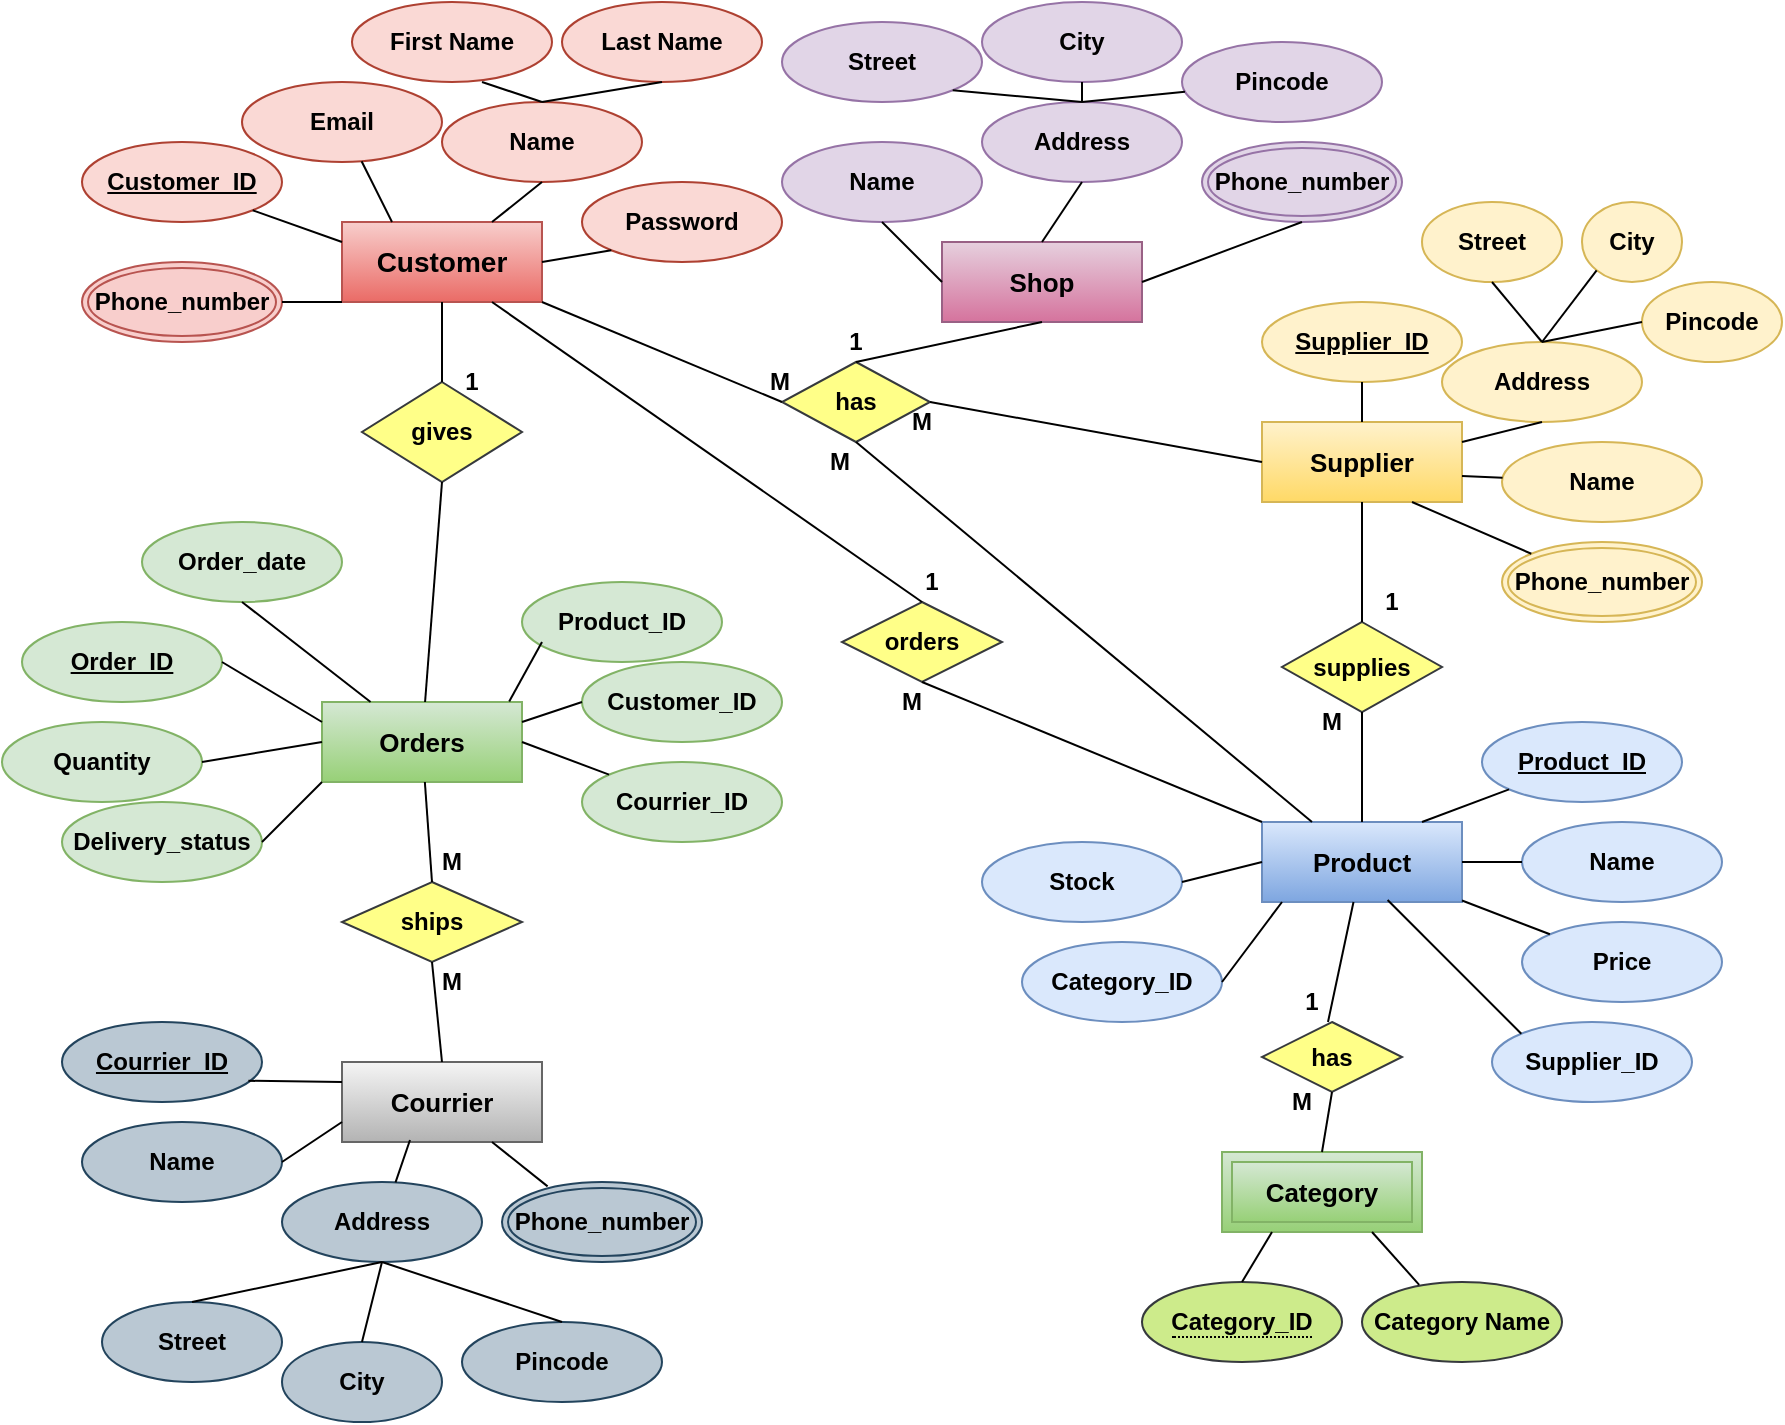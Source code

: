 <mxfile version="13.7.3" type="github">
  <diagram id="JDruF-eR84YxiwyfLqBq" name="Page-1">
    <mxGraphModel dx="1038" dy="548" grid="1" gridSize="10" guides="1" tooltips="1" connect="1" arrows="1" fold="1" page="1" pageScale="1" pageWidth="827" pageHeight="1169" math="0" shadow="0">
      <root>
        <mxCell id="0" />
        <mxCell id="1" parent="0" />
        <mxCell id="XOviAOEhWLzAZimNYHOH-1" value="&lt;b&gt;&lt;font style=&quot;font-size: 14px&quot;&gt;Customer&lt;/font&gt;&lt;/b&gt;" style="whiteSpace=wrap;html=1;align=center;gradientColor=#ea6b66;fillColor=#f8cecc;strokeColor=#b85450;" parent="1" vertex="1">
          <mxGeometry x="180" y="120" width="100" height="40" as="geometry" />
        </mxCell>
        <mxCell id="XOviAOEhWLzAZimNYHOH-2" value="&lt;b&gt;&lt;font style=&quot;font-size: 13px&quot;&gt;Shop&lt;/font&gt;&lt;/b&gt;" style="whiteSpace=wrap;html=1;align=center;gradientColor=#d5739d;fillColor=#e6d0de;strokeColor=#996185;" parent="1" vertex="1">
          <mxGeometry x="480" y="130" width="100" height="40" as="geometry" />
        </mxCell>
        <mxCell id="XOviAOEhWLzAZimNYHOH-3" value="&lt;b&gt;&lt;font style=&quot;font-size: 13px&quot;&gt;Supplier&lt;/font&gt;&lt;/b&gt;" style="whiteSpace=wrap;html=1;align=center;gradientColor=#ffd966;fillColor=#fff2cc;strokeColor=#d6b656;" parent="1" vertex="1">
          <mxGeometry x="640" y="220" width="100" height="40" as="geometry" />
        </mxCell>
        <mxCell id="XOviAOEhWLzAZimNYHOH-4" value="&lt;b&gt;&lt;font style=&quot;font-size: 13px&quot;&gt;Orders&lt;/font&gt;&lt;/b&gt;" style="whiteSpace=wrap;html=1;align=center;gradientColor=#97d077;fillColor=#d5e8d4;strokeColor=#82b366;" parent="1" vertex="1">
          <mxGeometry x="170" y="360" width="100" height="40" as="geometry" />
        </mxCell>
        <mxCell id="XOviAOEhWLzAZimNYHOH-5" value="&lt;b style=&quot;font-size: 13px&quot;&gt;Product&lt;/b&gt;" style="whiteSpace=wrap;html=1;align=center;gradientColor=#7ea6e0;fillColor=#dae8fc;strokeColor=#6c8ebf;" parent="1" vertex="1">
          <mxGeometry x="640" y="420" width="100" height="40" as="geometry" />
        </mxCell>
        <mxCell id="XOviAOEhWLzAZimNYHOH-6" value="&lt;b&gt;Customer_ID&lt;/b&gt;" style="ellipse;whiteSpace=wrap;html=1;align=center;fontStyle=4;fillColor=#fad9d5;strokeColor=#ae4132;" parent="1" vertex="1">
          <mxGeometry x="50" y="80" width="100" height="40" as="geometry" />
        </mxCell>
        <mxCell id="XOviAOEhWLzAZimNYHOH-8" value="&lt;b&gt;Email&lt;/b&gt;" style="ellipse;whiteSpace=wrap;html=1;align=center;fillColor=#fad9d5;strokeColor=#ae4132;" parent="1" vertex="1">
          <mxGeometry x="130" y="50" width="100" height="40" as="geometry" />
        </mxCell>
        <mxCell id="XOviAOEhWLzAZimNYHOH-9" value="&lt;b&gt;Name&lt;/b&gt;" style="ellipse;whiteSpace=wrap;html=1;align=center;fillColor=#fad9d5;strokeColor=#ae4132;" parent="1" vertex="1">
          <mxGeometry x="230" y="60" width="100" height="40" as="geometry" />
        </mxCell>
        <mxCell id="XOviAOEhWLzAZimNYHOH-10" value="&lt;b&gt;Password&lt;/b&gt;" style="ellipse;whiteSpace=wrap;html=1;align=center;fillColor=#fad9d5;strokeColor=#ae4132;" parent="1" vertex="1">
          <mxGeometry x="300" y="100" width="100" height="40" as="geometry" />
        </mxCell>
        <mxCell id="XOviAOEhWLzAZimNYHOH-11" value="&lt;b&gt;Order_ID&lt;/b&gt;" style="ellipse;whiteSpace=wrap;html=1;align=center;fontStyle=4;fillColor=#d5e8d4;strokeColor=#82b366;" parent="1" vertex="1">
          <mxGeometry x="20" y="320" width="100" height="40" as="geometry" />
        </mxCell>
        <mxCell id="XOviAOEhWLzAZimNYHOH-12" value="&lt;b&gt;Quantity&lt;/b&gt;" style="ellipse;whiteSpace=wrap;html=1;align=center;fillColor=#d5e8d4;strokeColor=#82b366;" parent="1" vertex="1">
          <mxGeometry x="10" y="370" width="100" height="40" as="geometry" />
        </mxCell>
        <mxCell id="XOviAOEhWLzAZimNYHOH-13" value="&lt;b&gt;Phone_number&lt;/b&gt;" style="ellipse;shape=doubleEllipse;margin=3;whiteSpace=wrap;html=1;align=center;fillColor=#f8cecc;strokeColor=#b85450;" parent="1" vertex="1">
          <mxGeometry x="50" y="140" width="100" height="40" as="geometry" />
        </mxCell>
        <mxCell id="XOviAOEhWLzAZimNYHOH-14" value="&lt;b&gt;gives&lt;/b&gt;" style="shape=rhombus;perimeter=rhombusPerimeter;whiteSpace=wrap;html=1;align=center;fillColor=#ffff88;strokeColor=#36393d;" parent="1" vertex="1">
          <mxGeometry x="190" y="200" width="80" height="50" as="geometry" />
        </mxCell>
        <mxCell id="XOviAOEhWLzAZimNYHOH-15" value="&lt;b&gt;Delivery_status&lt;/b&gt;" style="ellipse;whiteSpace=wrap;html=1;align=center;fillColor=#d5e8d4;strokeColor=#82b366;" parent="1" vertex="1">
          <mxGeometry x="40" y="410" width="100" height="40" as="geometry" />
        </mxCell>
        <mxCell id="XOviAOEhWLzAZimNYHOH-16" value="&lt;b&gt;Order_date&lt;/b&gt;" style="ellipse;whiteSpace=wrap;html=1;align=center;fillColor=#d5e8d4;strokeColor=#82b366;" parent="1" vertex="1">
          <mxGeometry x="80" y="270" width="100" height="40" as="geometry" />
        </mxCell>
        <mxCell id="XOviAOEhWLzAZimNYHOH-17" value="&lt;b&gt;Name&lt;/b&gt;" style="ellipse;whiteSpace=wrap;html=1;align=center;fillColor=#e1d5e7;strokeColor=#9673a6;" parent="1" vertex="1">
          <mxGeometry x="400" y="80" width="100" height="40" as="geometry" />
        </mxCell>
        <mxCell id="XOviAOEhWLzAZimNYHOH-18" value="&lt;b&gt;Address&lt;/b&gt;" style="ellipse;whiteSpace=wrap;html=1;align=center;fillColor=#e1d5e7;strokeColor=#9673a6;" parent="1" vertex="1">
          <mxGeometry x="500" y="60" width="100" height="40" as="geometry" />
        </mxCell>
        <mxCell id="XOviAOEhWLzAZimNYHOH-20" value="&lt;b&gt;Phone_number&lt;/b&gt;" style="ellipse;shape=doubleEllipse;margin=3;whiteSpace=wrap;html=1;align=center;fillColor=#e1d5e7;strokeColor=#9673a6;" parent="1" vertex="1">
          <mxGeometry x="610" y="80" width="100" height="40" as="geometry" />
        </mxCell>
        <mxCell id="XOviAOEhWLzAZimNYHOH-21" value="&lt;b&gt;Pincode&lt;/b&gt;" style="ellipse;whiteSpace=wrap;html=1;align=center;fillColor=#e1d5e7;strokeColor=#9673a6;" parent="1" vertex="1">
          <mxGeometry x="600" y="30" width="100" height="40" as="geometry" />
        </mxCell>
        <mxCell id="XOviAOEhWLzAZimNYHOH-22" value="&lt;b&gt;City&lt;/b&gt;" style="ellipse;whiteSpace=wrap;html=1;align=center;fillColor=#e1d5e7;strokeColor=#9673a6;" parent="1" vertex="1">
          <mxGeometry x="500" y="10" width="100" height="40" as="geometry" />
        </mxCell>
        <mxCell id="XOviAOEhWLzAZimNYHOH-23" value="&lt;b&gt;Street&lt;/b&gt;" style="ellipse;whiteSpace=wrap;html=1;align=center;fillColor=#e1d5e7;strokeColor=#9673a6;" parent="1" vertex="1">
          <mxGeometry x="400" y="20" width="100" height="40" as="geometry" />
        </mxCell>
        <mxCell id="XOviAOEhWLzAZimNYHOH-24" value="&lt;b&gt;ships&lt;/b&gt;" style="shape=rhombus;perimeter=rhombusPerimeter;whiteSpace=wrap;html=1;align=center;fillColor=#ffff88;strokeColor=#36393d;" parent="1" vertex="1">
          <mxGeometry x="180" y="450" width="90" height="40" as="geometry" />
        </mxCell>
        <mxCell id="XOviAOEhWLzAZimNYHOH-25" value="&lt;b&gt;&lt;font style=&quot;font-size: 13px&quot;&gt;Courrier&lt;/font&gt;&lt;/b&gt;" style="whiteSpace=wrap;html=1;align=center;gradientColor=#b3b3b3;fillColor=#f5f5f5;strokeColor=#666666;" parent="1" vertex="1">
          <mxGeometry x="180" y="540" width="100" height="40" as="geometry" />
        </mxCell>
        <mxCell id="XOviAOEhWLzAZimNYHOH-27" value="&lt;b&gt;Address&lt;/b&gt;" style="ellipse;whiteSpace=wrap;html=1;align=center;fillColor=#bac8d3;strokeColor=#23445d;" parent="1" vertex="1">
          <mxGeometry x="150" y="600" width="100" height="40" as="geometry" />
        </mxCell>
        <mxCell id="XOviAOEhWLzAZimNYHOH-28" value="&lt;b&gt;Courrier_ID&lt;/b&gt;" style="ellipse;whiteSpace=wrap;html=1;align=center;fontStyle=4;fillColor=#bac8d3;strokeColor=#23445d;" parent="1" vertex="1">
          <mxGeometry x="40" y="520" width="100" height="40" as="geometry" />
        </mxCell>
        <mxCell id="XOviAOEhWLzAZimNYHOH-29" value="&lt;b&gt;Name&lt;/b&gt;" style="ellipse;whiteSpace=wrap;html=1;align=center;fillColor=#bac8d3;strokeColor=#23445d;" parent="1" vertex="1">
          <mxGeometry x="50" y="570" width="100" height="40" as="geometry" />
        </mxCell>
        <mxCell id="XOviAOEhWLzAZimNYHOH-30" value="&lt;b&gt;Phone_number&lt;/b&gt;" style="ellipse;shape=doubleEllipse;margin=3;whiteSpace=wrap;html=1;align=center;fillColor=#bac8d3;strokeColor=#23445d;" parent="1" vertex="1">
          <mxGeometry x="260" y="600" width="100" height="40" as="geometry" />
        </mxCell>
        <mxCell id="XOviAOEhWLzAZimNYHOH-31" value="" style="endArrow=none;html=1;rounded=0;exitX=1;exitY=0.5;exitDx=0;exitDy=0;" parent="1" source="XOviAOEhWLzAZimNYHOH-13" edge="1">
          <mxGeometry relative="1" as="geometry">
            <mxPoint x="100" y="150" as="sourcePoint" />
            <mxPoint x="180" y="160" as="targetPoint" />
          </mxGeometry>
        </mxCell>
        <mxCell id="XOviAOEhWLzAZimNYHOH-32" value="" style="endArrow=none;html=1;rounded=0;entryX=0;entryY=0.25;entryDx=0;entryDy=0;exitX=1;exitY=1;exitDx=0;exitDy=0;" parent="1" source="XOviAOEhWLzAZimNYHOH-6" target="XOviAOEhWLzAZimNYHOH-1" edge="1">
          <mxGeometry relative="1" as="geometry">
            <mxPoint x="110" y="110" as="sourcePoint" />
            <mxPoint x="270" y="110" as="targetPoint" />
          </mxGeometry>
        </mxCell>
        <mxCell id="XOviAOEhWLzAZimNYHOH-33" value="" style="endArrow=none;html=1;rounded=0;entryX=0.25;entryY=0;entryDx=0;entryDy=0;" parent="1" source="XOviAOEhWLzAZimNYHOH-8" target="XOviAOEhWLzAZimNYHOH-1" edge="1">
          <mxGeometry relative="1" as="geometry">
            <mxPoint x="200" y="70" as="sourcePoint" />
            <mxPoint x="350" y="60" as="targetPoint" />
          </mxGeometry>
        </mxCell>
        <mxCell id="XOviAOEhWLzAZimNYHOH-34" value="" style="endArrow=none;html=1;rounded=0;exitX=1;exitY=0.5;exitDx=0;exitDy=0;entryX=0;entryY=1;entryDx=0;entryDy=0;" parent="1" source="XOviAOEhWLzAZimNYHOH-1" target="XOviAOEhWLzAZimNYHOH-10" edge="1">
          <mxGeometry relative="1" as="geometry">
            <mxPoint x="260" y="119" as="sourcePoint" />
            <mxPoint x="300" y="119" as="targetPoint" />
          </mxGeometry>
        </mxCell>
        <mxCell id="XOviAOEhWLzAZimNYHOH-36" value="" style="endArrow=none;html=1;rounded=0;exitX=0.75;exitY=0;exitDx=0;exitDy=0;entryX=0.5;entryY=1;entryDx=0;entryDy=0;" parent="1" source="XOviAOEhWLzAZimNYHOH-1" target="XOviAOEhWLzAZimNYHOH-9" edge="1">
          <mxGeometry relative="1" as="geometry">
            <mxPoint x="170" y="90" as="sourcePoint" />
            <mxPoint x="330" y="90" as="targetPoint" />
          </mxGeometry>
        </mxCell>
        <mxCell id="XOviAOEhWLzAZimNYHOH-37" value="" style="endArrow=none;html=1;rounded=0;" parent="1" target="XOviAOEhWLzAZimNYHOH-21" edge="1">
          <mxGeometry relative="1" as="geometry">
            <mxPoint x="550" y="60" as="sourcePoint" />
            <mxPoint x="660" y="60" as="targetPoint" />
            <Array as="points">
              <mxPoint x="550" y="60" />
            </Array>
          </mxGeometry>
        </mxCell>
        <mxCell id="XOviAOEhWLzAZimNYHOH-38" value="" style="endArrow=none;html=1;rounded=0;entryX=0.5;entryY=0;entryDx=0;entryDy=0;exitX=1;exitY=1;exitDx=0;exitDy=0;" parent="1" source="XOviAOEhWLzAZimNYHOH-23" target="XOviAOEhWLzAZimNYHOH-18" edge="1">
          <mxGeometry relative="1" as="geometry">
            <mxPoint x="450" y="50" as="sourcePoint" />
            <mxPoint x="610" y="50" as="targetPoint" />
          </mxGeometry>
        </mxCell>
        <mxCell id="XOviAOEhWLzAZimNYHOH-39" value="" style="endArrow=none;html=1;rounded=0;exitX=0.5;exitY=1;exitDx=0;exitDy=0;entryX=0.5;entryY=0;entryDx=0;entryDy=0;" parent="1" source="XOviAOEhWLzAZimNYHOH-22" target="XOviAOEhWLzAZimNYHOH-18" edge="1">
          <mxGeometry relative="1" as="geometry">
            <mxPoint x="510" y="30" as="sourcePoint" />
            <mxPoint x="670" y="30" as="targetPoint" />
          </mxGeometry>
        </mxCell>
        <mxCell id="XOviAOEhWLzAZimNYHOH-41" value="" style="endArrow=none;html=1;rounded=0;exitX=0.5;exitY=1;exitDx=0;exitDy=0;entryX=0;entryY=0.5;entryDx=0;entryDy=0;" parent="1" source="XOviAOEhWLzAZimNYHOH-17" target="XOviAOEhWLzAZimNYHOH-2" edge="1">
          <mxGeometry relative="1" as="geometry">
            <mxPoint x="420" y="70" as="sourcePoint" />
            <mxPoint x="499" y="110" as="targetPoint" />
          </mxGeometry>
        </mxCell>
        <mxCell id="XOviAOEhWLzAZimNYHOH-44" value="" style="endArrow=none;html=1;rounded=0;exitX=1;exitY=0.5;exitDx=0;exitDy=0;entryX=0.5;entryY=1;entryDx=0;entryDy=0;" parent="1" source="XOviAOEhWLzAZimNYHOH-2" target="XOviAOEhWLzAZimNYHOH-20" edge="1">
          <mxGeometry relative="1" as="geometry">
            <mxPoint x="540" y="110" as="sourcePoint" />
            <mxPoint x="700" y="110" as="targetPoint" />
          </mxGeometry>
        </mxCell>
        <mxCell id="XOviAOEhWLzAZimNYHOH-45" value="" style="endArrow=none;html=1;rounded=0;exitX=0.5;exitY=1;exitDx=0;exitDy=0;entryX=0.5;entryY=0;entryDx=0;entryDy=0;" parent="1" source="XOviAOEhWLzAZimNYHOH-18" target="XOviAOEhWLzAZimNYHOH-2" edge="1">
          <mxGeometry relative="1" as="geometry">
            <mxPoint x="340" y="220" as="sourcePoint" />
            <mxPoint x="500" y="220" as="targetPoint" />
          </mxGeometry>
        </mxCell>
        <mxCell id="XOviAOEhWLzAZimNYHOH-46" value="&lt;b&gt;has&lt;/b&gt;" style="shape=rhombus;perimeter=rhombusPerimeter;whiteSpace=wrap;html=1;align=center;fillColor=#ffff88;strokeColor=#36393d;" parent="1" vertex="1">
          <mxGeometry x="400" y="190" width="74" height="40" as="geometry" />
        </mxCell>
        <mxCell id="XOviAOEhWLzAZimNYHOH-47" value="" style="endArrow=none;html=1;rounded=0;entryX=0.5;entryY=0;entryDx=0;entryDy=0;" parent="1" target="XOviAOEhWLzAZimNYHOH-14" edge="1">
          <mxGeometry relative="1" as="geometry">
            <mxPoint x="230" y="160" as="sourcePoint" />
            <mxPoint x="380" y="160" as="targetPoint" />
          </mxGeometry>
        </mxCell>
        <mxCell id="XOviAOEhWLzAZimNYHOH-48" value="" style="endArrow=none;html=1;rounded=0;exitX=0.5;exitY=1;exitDx=0;exitDy=0;" parent="1" source="XOviAOEhWLzAZimNYHOH-14" target="XOviAOEhWLzAZimNYHOH-4" edge="1">
          <mxGeometry relative="1" as="geometry">
            <mxPoint x="340" y="220" as="sourcePoint" />
            <mxPoint x="500" y="220" as="targetPoint" />
          </mxGeometry>
        </mxCell>
        <mxCell id="XOviAOEhWLzAZimNYHOH-51" value="&lt;b&gt;Supplier_ID&lt;/b&gt;" style="ellipse;whiteSpace=wrap;html=1;align=center;fontStyle=4;fillColor=#fff2cc;strokeColor=#d6b656;" parent="1" vertex="1">
          <mxGeometry x="640" y="160" width="100" height="40" as="geometry" />
        </mxCell>
        <mxCell id="XOviAOEhWLzAZimNYHOH-52" value="&lt;b&gt;Address&lt;/b&gt;" style="ellipse;whiteSpace=wrap;html=1;align=center;fillColor=#fff2cc;strokeColor=#d6b656;" parent="1" vertex="1">
          <mxGeometry x="730" y="180" width="100" height="40" as="geometry" />
        </mxCell>
        <mxCell id="XOviAOEhWLzAZimNYHOH-53" value="&lt;b&gt;Name&lt;/b&gt;" style="ellipse;whiteSpace=wrap;html=1;align=center;fillColor=#fff2cc;strokeColor=#d6b656;" parent="1" vertex="1">
          <mxGeometry x="760" y="230" width="100" height="40" as="geometry" />
        </mxCell>
        <mxCell id="XOviAOEhWLzAZimNYHOH-54" value="&lt;b&gt;Phone_number&lt;/b&gt;" style="ellipse;shape=doubleEllipse;margin=3;whiteSpace=wrap;html=1;align=center;fillColor=#fff2cc;strokeColor=#d6b656;" parent="1" vertex="1">
          <mxGeometry x="760" y="280" width="100" height="40" as="geometry" />
        </mxCell>
        <mxCell id="XOviAOEhWLzAZimNYHOH-55" value="" style="endArrow=none;html=1;rounded=0;exitX=0.5;exitY=1;exitDx=0;exitDy=0;" parent="1" source="XOviAOEhWLzAZimNYHOH-16" target="XOviAOEhWLzAZimNYHOH-4" edge="1">
          <mxGeometry relative="1" as="geometry">
            <mxPoint x="340" y="220" as="sourcePoint" />
            <mxPoint x="500" y="220" as="targetPoint" />
          </mxGeometry>
        </mxCell>
        <mxCell id="XOviAOEhWLzAZimNYHOH-56" value="" style="endArrow=none;html=1;rounded=0;exitX=1;exitY=0.5;exitDx=0;exitDy=0;" parent="1" source="XOviAOEhWLzAZimNYHOH-12" edge="1">
          <mxGeometry relative="1" as="geometry">
            <mxPoint x="100" y="379.5" as="sourcePoint" />
            <mxPoint x="170" y="380" as="targetPoint" />
          </mxGeometry>
        </mxCell>
        <mxCell id="XOviAOEhWLzAZimNYHOH-57" value="" style="endArrow=none;html=1;rounded=0;" parent="1" target="XOviAOEhWLzAZimNYHOH-53" edge="1">
          <mxGeometry relative="1" as="geometry">
            <mxPoint x="740" y="247" as="sourcePoint" />
            <mxPoint x="500" y="220" as="targetPoint" />
          </mxGeometry>
        </mxCell>
        <mxCell id="XOviAOEhWLzAZimNYHOH-58" value="" style="endArrow=none;html=1;rounded=0;entryX=0;entryY=0.25;entryDx=0;entryDy=0;" parent="1" target="XOviAOEhWLzAZimNYHOH-4" edge="1">
          <mxGeometry relative="1" as="geometry">
            <mxPoint x="120" y="340" as="sourcePoint" />
            <mxPoint x="270" y="350" as="targetPoint" />
          </mxGeometry>
        </mxCell>
        <mxCell id="XOviAOEhWLzAZimNYHOH-59" value="" style="endArrow=none;html=1;rounded=0;exitX=1;exitY=0.25;exitDx=0;exitDy=0;entryX=0.5;entryY=1;entryDx=0;entryDy=0;" parent="1" source="XOviAOEhWLzAZimNYHOH-3" target="XOviAOEhWLzAZimNYHOH-52" edge="1">
          <mxGeometry relative="1" as="geometry">
            <mxPoint x="680" y="219" as="sourcePoint" />
            <mxPoint x="840" y="219" as="targetPoint" />
          </mxGeometry>
        </mxCell>
        <mxCell id="XOviAOEhWLzAZimNYHOH-60" value="" style="endArrow=none;html=1;rounded=0;entryX=0.5;entryY=0;entryDx=0;entryDy=0;exitX=0.5;exitY=1;exitDx=0;exitDy=0;" parent="1" source="XOviAOEhWLzAZimNYHOH-51" target="XOviAOEhWLzAZimNYHOH-3" edge="1">
          <mxGeometry relative="1" as="geometry">
            <mxPoint x="680" y="180" as="sourcePoint" />
            <mxPoint x="840" y="180" as="targetPoint" />
          </mxGeometry>
        </mxCell>
        <mxCell id="XOviAOEhWLzAZimNYHOH-61" value="" style="endArrow=none;html=1;rounded=0;exitX=0.75;exitY=1;exitDx=0;exitDy=0;entryX=0;entryY=0;entryDx=0;entryDy=0;" parent="1" source="XOviAOEhWLzAZimNYHOH-3" target="XOviAOEhWLzAZimNYHOH-54" edge="1">
          <mxGeometry relative="1" as="geometry">
            <mxPoint x="720" y="280" as="sourcePoint" />
            <mxPoint x="880" y="280" as="targetPoint" />
          </mxGeometry>
        </mxCell>
        <mxCell id="XOviAOEhWLzAZimNYHOH-62" value="&lt;b&gt;supplies&lt;/b&gt;" style="shape=rhombus;perimeter=rhombusPerimeter;whiteSpace=wrap;html=1;align=center;fillColor=#ffff88;strokeColor=#36393d;" parent="1" vertex="1">
          <mxGeometry x="650" y="320" width="80" height="45" as="geometry" />
        </mxCell>
        <mxCell id="XOviAOEhWLzAZimNYHOH-68" value="" style="endArrow=none;html=1;rounded=0;exitX=1;exitY=0.5;exitDx=0;exitDy=0;entryX=0;entryY=0.75;entryDx=0;entryDy=0;" parent="1" source="XOviAOEhWLzAZimNYHOH-29" target="XOviAOEhWLzAZimNYHOH-25" edge="1">
          <mxGeometry relative="1" as="geometry">
            <mxPoint x="100" y="580" as="sourcePoint" />
            <mxPoint x="260" y="580" as="targetPoint" />
          </mxGeometry>
        </mxCell>
        <mxCell id="XOviAOEhWLzAZimNYHOH-69" value="" style="endArrow=none;html=1;rounded=0;" parent="1" source="XOviAOEhWLzAZimNYHOH-27" edge="1">
          <mxGeometry relative="1" as="geometry">
            <mxPoint x="192" y="587" as="sourcePoint" />
            <mxPoint x="214" y="579" as="targetPoint" />
          </mxGeometry>
        </mxCell>
        <mxCell id="XOviAOEhWLzAZimNYHOH-70" value="" style="endArrow=none;html=1;rounded=0;exitX=0.75;exitY=1;exitDx=0;exitDy=0;entryX=0.228;entryY=0.055;entryDx=0;entryDy=0;entryPerimeter=0;" parent="1" source="XOviAOEhWLzAZimNYHOH-25" target="XOviAOEhWLzAZimNYHOH-30" edge="1">
          <mxGeometry relative="1" as="geometry">
            <mxPoint x="340" y="770" as="sourcePoint" />
            <mxPoint x="500" y="770" as="targetPoint" />
          </mxGeometry>
        </mxCell>
        <mxCell id="XOviAOEhWLzAZimNYHOH-71" value="" style="endArrow=none;html=1;rounded=0;entryX=0;entryY=0.25;entryDx=0;entryDy=0;exitX=0.932;exitY=0.735;exitDx=0;exitDy=0;exitPerimeter=0;" parent="1" source="XOviAOEhWLzAZimNYHOH-28" target="XOviAOEhWLzAZimNYHOH-25" edge="1">
          <mxGeometry relative="1" as="geometry">
            <mxPoint x="140" y="550" as="sourcePoint" />
            <mxPoint x="220" y="550" as="targetPoint" />
          </mxGeometry>
        </mxCell>
        <mxCell id="XOviAOEhWLzAZimNYHOH-72" value="&lt;b&gt;Product_ID&lt;/b&gt;" style="ellipse;whiteSpace=wrap;html=1;align=center;fontStyle=4;fillColor=#dae8fc;strokeColor=#6c8ebf;" parent="1" vertex="1">
          <mxGeometry x="750" y="370" width="100" height="40" as="geometry" />
        </mxCell>
        <mxCell id="XOviAOEhWLzAZimNYHOH-73" value="&lt;b&gt;Name&lt;/b&gt;" style="ellipse;whiteSpace=wrap;html=1;align=center;fillColor=#dae8fc;strokeColor=#6c8ebf;" parent="1" vertex="1">
          <mxGeometry x="770" y="420" width="100" height="40" as="geometry" />
        </mxCell>
        <mxCell id="XOviAOEhWLzAZimNYHOH-75" value="&lt;b&gt;Price&lt;/b&gt;" style="ellipse;whiteSpace=wrap;html=1;align=center;fillColor=#dae8fc;strokeColor=#6c8ebf;" parent="1" vertex="1">
          <mxGeometry x="770" y="470" width="100" height="40" as="geometry" />
        </mxCell>
        <mxCell id="XOviAOEhWLzAZimNYHOH-76" value="&lt;b&gt;Stock&lt;/b&gt;" style="ellipse;whiteSpace=wrap;html=1;align=center;fillColor=#dae8fc;strokeColor=#6c8ebf;" parent="1" vertex="1">
          <mxGeometry x="500" y="430" width="100" height="40" as="geometry" />
        </mxCell>
        <mxCell id="XOviAOEhWLzAZimNYHOH-77" value="&lt;b&gt;Category_ID&lt;/b&gt;" style="ellipse;whiteSpace=wrap;html=1;align=center;fillColor=#dae8fc;strokeColor=#6c8ebf;" parent="1" vertex="1">
          <mxGeometry x="520" y="480" width="100" height="40" as="geometry" />
        </mxCell>
        <mxCell id="XOviAOEhWLzAZimNYHOH-78" value="&lt;b&gt;Supplier_ID&lt;/b&gt;" style="ellipse;whiteSpace=wrap;html=1;align=center;fillColor=#dae8fc;strokeColor=#6c8ebf;" parent="1" vertex="1">
          <mxGeometry x="755" y="520" width="100" height="40" as="geometry" />
        </mxCell>
        <mxCell id="XOviAOEhWLzAZimNYHOH-81" value="&lt;b&gt;&lt;font style=&quot;font-size: 13px&quot;&gt;Category&lt;/font&gt;&lt;/b&gt;" style="shape=ext;margin=3;double=1;whiteSpace=wrap;html=1;align=center;gradientColor=#97d077;fillColor=#d5e8d4;strokeColor=#82b366;" parent="1" vertex="1">
          <mxGeometry x="620" y="585" width="100" height="40" as="geometry" />
        </mxCell>
        <mxCell id="XOviAOEhWLzAZimNYHOH-82" value="&lt;span style=&quot;border-bottom: 1px dotted&quot;&gt;&lt;b&gt;Category_ID&lt;/b&gt;&lt;/span&gt;" style="ellipse;whiteSpace=wrap;html=1;align=center;fillColor=#cdeb8b;strokeColor=#36393d;" parent="1" vertex="1">
          <mxGeometry x="580" y="650" width="100" height="40" as="geometry" />
        </mxCell>
        <mxCell id="XOviAOEhWLzAZimNYHOH-84" value="&lt;b&gt;Category Name&lt;/b&gt;" style="ellipse;whiteSpace=wrap;html=1;align=center;fillColor=#cdeb8b;strokeColor=#36393d;" parent="1" vertex="1">
          <mxGeometry x="690" y="650" width="100" height="40" as="geometry" />
        </mxCell>
        <mxCell id="XOviAOEhWLzAZimNYHOH-85" value="" style="endArrow=none;html=1;rounded=0;exitX=1;exitY=0.5;exitDx=0;exitDy=0;entryX=0;entryY=0.5;entryDx=0;entryDy=0;" parent="1" source="XOviAOEhWLzAZimNYHOH-76" target="XOviAOEhWLzAZimNYHOH-5" edge="1">
          <mxGeometry relative="1" as="geometry">
            <mxPoint x="500" y="470" as="sourcePoint" />
            <mxPoint x="660" y="470" as="targetPoint" />
          </mxGeometry>
        </mxCell>
        <mxCell id="XOviAOEhWLzAZimNYHOH-86" value="" style="endArrow=none;html=1;rounded=0;exitX=0.5;exitY=0;exitDx=0;exitDy=0;entryX=0.25;entryY=1;entryDx=0;entryDy=0;" parent="1" source="XOviAOEhWLzAZimNYHOH-82" target="XOviAOEhWLzAZimNYHOH-81" edge="1">
          <mxGeometry relative="1" as="geometry">
            <mxPoint x="540" y="670" as="sourcePoint" />
            <mxPoint x="700" y="670" as="targetPoint" />
          </mxGeometry>
        </mxCell>
        <mxCell id="XOviAOEhWLzAZimNYHOH-87" value="" style="endArrow=none;html=1;rounded=0;entryX=0.286;entryY=0.035;entryDx=0;entryDy=0;entryPerimeter=0;exitX=0.75;exitY=1;exitDx=0;exitDy=0;" parent="1" source="XOviAOEhWLzAZimNYHOH-81" target="XOviAOEhWLzAZimNYHOH-84" edge="1">
          <mxGeometry relative="1" as="geometry">
            <mxPoint x="690" y="660" as="sourcePoint" />
            <mxPoint x="820" y="660" as="targetPoint" />
          </mxGeometry>
        </mxCell>
        <mxCell id="XOviAOEhWLzAZimNYHOH-89" value="" style="endArrow=none;html=1;rounded=0;" parent="1" edge="1">
          <mxGeometry relative="1" as="geometry">
            <mxPoint x="620" y="500" as="sourcePoint" />
            <mxPoint x="650" y="460" as="targetPoint" />
          </mxGeometry>
        </mxCell>
        <mxCell id="XOviAOEhWLzAZimNYHOH-90" value="" style="endArrow=none;html=1;rounded=0;entryX=0;entryY=0.5;entryDx=0;entryDy=0;" parent="1" target="XOviAOEhWLzAZimNYHOH-73" edge="1">
          <mxGeometry relative="1" as="geometry">
            <mxPoint x="740" y="440" as="sourcePoint" />
            <mxPoint x="840" y="440" as="targetPoint" />
          </mxGeometry>
        </mxCell>
        <mxCell id="XOviAOEhWLzAZimNYHOH-91" value="" style="endArrow=none;html=1;rounded=0;" parent="1" target="XOviAOEhWLzAZimNYHOH-72" edge="1">
          <mxGeometry relative="1" as="geometry">
            <mxPoint x="720" y="420" as="sourcePoint" />
            <mxPoint x="880" y="420" as="targetPoint" />
          </mxGeometry>
        </mxCell>
        <mxCell id="XOviAOEhWLzAZimNYHOH-92" value="" style="endArrow=none;html=1;rounded=0;" parent="1" source="XOviAOEhWLzAZimNYHOH-5" target="XOviAOEhWLzAZimNYHOH-75" edge="1">
          <mxGeometry relative="1" as="geometry">
            <mxPoint x="700" y="460" as="sourcePoint" />
            <mxPoint x="860" y="460" as="targetPoint" />
          </mxGeometry>
        </mxCell>
        <mxCell id="XOviAOEhWLzAZimNYHOH-93" value="" style="endArrow=none;html=1;rounded=0;exitX=0.628;exitY=0.975;exitDx=0;exitDy=0;exitPerimeter=0;entryX=0;entryY=0;entryDx=0;entryDy=0;" parent="1" source="XOviAOEhWLzAZimNYHOH-5" edge="1" target="XOviAOEhWLzAZimNYHOH-78">
          <mxGeometry relative="1" as="geometry">
            <mxPoint x="660" y="530" as="sourcePoint" />
            <mxPoint x="820" y="530" as="targetPoint" />
          </mxGeometry>
        </mxCell>
        <mxCell id="XOviAOEhWLzAZimNYHOH-94" value="&lt;b&gt;has&lt;/b&gt;" style="shape=rhombus;perimeter=rhombusPerimeter;whiteSpace=wrap;html=1;align=center;fillColor=#ffff88;strokeColor=#36393d;" parent="1" vertex="1">
          <mxGeometry x="640" y="520" width="70" height="35" as="geometry" />
        </mxCell>
        <mxCell id="XOviAOEhWLzAZimNYHOH-95" value="&lt;b&gt;Product_ID&lt;/b&gt;" style="ellipse;whiteSpace=wrap;html=1;align=center;fillColor=#d5e8d4;strokeColor=#82b366;" parent="1" vertex="1">
          <mxGeometry x="270" y="300" width="100" height="40" as="geometry" />
        </mxCell>
        <mxCell id="XOviAOEhWLzAZimNYHOH-96" value="&lt;b&gt;Customer_ID&lt;/b&gt;" style="ellipse;whiteSpace=wrap;html=1;align=center;fillColor=#d5e8d4;strokeColor=#82b366;" parent="1" vertex="1">
          <mxGeometry x="300" y="340" width="100" height="40" as="geometry" />
        </mxCell>
        <mxCell id="XOviAOEhWLzAZimNYHOH-97" value="&lt;b&gt;Courrier_ID&lt;/b&gt;" style="ellipse;whiteSpace=wrap;html=1;align=center;fillColor=#d5e8d4;strokeColor=#82b366;" parent="1" vertex="1">
          <mxGeometry x="300" y="390" width="100" height="40" as="geometry" />
        </mxCell>
        <mxCell id="XOviAOEhWLzAZimNYHOH-98" value="" style="endArrow=none;html=1;rounded=0;entryX=0;entryY=0.5;entryDx=0;entryDy=0;" parent="1" target="XOviAOEhWLzAZimNYHOH-96" edge="1">
          <mxGeometry relative="1" as="geometry">
            <mxPoint x="270" y="370" as="sourcePoint" />
            <mxPoint x="420" y="370" as="targetPoint" />
          </mxGeometry>
        </mxCell>
        <mxCell id="XOviAOEhWLzAZimNYHOH-99" value="" style="endArrow=none;html=1;rounded=0;entryX=0.936;entryY=-0.005;entryDx=0;entryDy=0;entryPerimeter=0;" parent="1" target="XOviAOEhWLzAZimNYHOH-4" edge="1">
          <mxGeometry relative="1" as="geometry">
            <mxPoint x="280" y="330" as="sourcePoint" />
            <mxPoint x="440" y="330" as="targetPoint" />
          </mxGeometry>
        </mxCell>
        <mxCell id="XOviAOEhWLzAZimNYHOH-100" value="" style="endArrow=none;html=1;rounded=0;" parent="1" target="XOviAOEhWLzAZimNYHOH-97" edge="1">
          <mxGeometry relative="1" as="geometry">
            <mxPoint x="270" y="380" as="sourcePoint" />
            <mxPoint x="430" y="380" as="targetPoint" />
          </mxGeometry>
        </mxCell>
        <mxCell id="XOviAOEhWLzAZimNYHOH-101" value="&lt;b&gt;orders&lt;/b&gt;" style="shape=rhombus;perimeter=rhombusPerimeter;whiteSpace=wrap;html=1;align=center;fillColor=#ffff88;strokeColor=#36393d;" parent="1" vertex="1">
          <mxGeometry x="430" y="310" width="80" height="40" as="geometry" />
        </mxCell>
        <mxCell id="XOviAOEhWLzAZimNYHOH-102" value="" style="endArrow=none;html=1;rounded=0;entryX=0;entryY=0.5;entryDx=0;entryDy=0;" parent="1" target="XOviAOEhWLzAZimNYHOH-46" edge="1">
          <mxGeometry relative="1" as="geometry">
            <mxPoint x="280" y="160" as="sourcePoint" />
            <mxPoint x="440" y="160" as="targetPoint" />
          </mxGeometry>
        </mxCell>
        <mxCell id="XOviAOEhWLzAZimNYHOH-103" value="" style="endArrow=none;html=1;rounded=0;entryX=0.5;entryY=1;entryDx=0;entryDy=0;exitX=0.5;exitY=1;exitDx=0;exitDy=0;" parent="1" source="XOviAOEhWLzAZimNYHOH-117" target="XOviAOEhWLzAZimNYHOH-2" edge="1">
          <mxGeometry relative="1" as="geometry">
            <mxPoint x="440" y="190" as="sourcePoint" />
            <mxPoint x="600" y="190" as="targetPoint" />
          </mxGeometry>
        </mxCell>
        <mxCell id="XOviAOEhWLzAZimNYHOH-104" value="" style="endArrow=none;html=1;rounded=0;entryX=0;entryY=0.5;entryDx=0;entryDy=0;exitX=1;exitY=0.5;exitDx=0;exitDy=0;" parent="1" source="XOviAOEhWLzAZimNYHOH-46" target="XOviAOEhWLzAZimNYHOH-3" edge="1">
          <mxGeometry relative="1" as="geometry">
            <mxPoint x="480" y="210" as="sourcePoint" />
            <mxPoint x="630" y="210" as="targetPoint" />
            <Array as="points" />
          </mxGeometry>
        </mxCell>
        <mxCell id="XOviAOEhWLzAZimNYHOH-105" value="" style="endArrow=none;html=1;rounded=0;entryX=0.25;entryY=0;entryDx=0;entryDy=0;exitX=0.5;exitY=1;exitDx=0;exitDy=0;" parent="1" source="XOviAOEhWLzAZimNYHOH-46" target="XOviAOEhWLzAZimNYHOH-5" edge="1">
          <mxGeometry relative="1" as="geometry">
            <mxPoint x="500" y="420" as="sourcePoint" />
            <mxPoint x="660" y="420" as="targetPoint" />
          </mxGeometry>
        </mxCell>
        <mxCell id="XOviAOEhWLzAZimNYHOH-106" value="" style="endArrow=none;html=1;rounded=0;entryX=0.5;entryY=0;entryDx=0;entryDy=0;exitX=0.5;exitY=1;exitDx=0;exitDy=0;" parent="1" source="XOviAOEhWLzAZimNYHOH-62" target="XOviAOEhWLzAZimNYHOH-5" edge="1">
          <mxGeometry relative="1" as="geometry">
            <mxPoint x="500" y="420" as="sourcePoint" />
            <mxPoint x="660" y="420" as="targetPoint" />
          </mxGeometry>
        </mxCell>
        <mxCell id="XOviAOEhWLzAZimNYHOH-107" value="" style="endArrow=none;html=1;rounded=0;exitX=0.5;exitY=1;exitDx=0;exitDy=0;" parent="1" source="XOviAOEhWLzAZimNYHOH-3" target="XOviAOEhWLzAZimNYHOH-62" edge="1">
          <mxGeometry relative="1" as="geometry">
            <mxPoint x="500" y="420" as="sourcePoint" />
            <mxPoint x="660" y="420" as="targetPoint" />
          </mxGeometry>
        </mxCell>
        <mxCell id="XOviAOEhWLzAZimNYHOH-108" value="" style="endArrow=none;html=1;rounded=0;exitX=0.75;exitY=1;exitDx=0;exitDy=0;entryX=0.5;entryY=0;entryDx=0;entryDy=0;" parent="1" source="XOviAOEhWLzAZimNYHOH-1" target="XOviAOEhWLzAZimNYHOH-101" edge="1">
          <mxGeometry relative="1" as="geometry">
            <mxPoint x="300" y="230" as="sourcePoint" />
            <mxPoint x="460" y="230" as="targetPoint" />
          </mxGeometry>
        </mxCell>
        <mxCell id="XOviAOEhWLzAZimNYHOH-109" value="" style="endArrow=none;html=1;rounded=0;exitX=0.5;exitY=1;exitDx=0;exitDy=0;entryX=0;entryY=0;entryDx=0;entryDy=0;" parent="1" source="XOviAOEhWLzAZimNYHOH-101" target="XOviAOEhWLzAZimNYHOH-5" edge="1">
          <mxGeometry relative="1" as="geometry">
            <mxPoint x="490" y="380" as="sourcePoint" />
            <mxPoint x="650" y="380" as="targetPoint" />
          </mxGeometry>
        </mxCell>
        <mxCell id="XOviAOEhWLzAZimNYHOH-110" value="" style="endArrow=none;html=1;rounded=0;" parent="1" target="XOviAOEhWLzAZimNYHOH-5" edge="1">
          <mxGeometry relative="1" as="geometry">
            <mxPoint x="673" y="520" as="sourcePoint" />
            <mxPoint x="750" y="520" as="targetPoint" />
          </mxGeometry>
        </mxCell>
        <mxCell id="XOviAOEhWLzAZimNYHOH-111" value="" style="endArrow=none;html=1;rounded=0;entryX=0.5;entryY=1;entryDx=0;entryDy=0;exitX=0.5;exitY=0;exitDx=0;exitDy=0;" parent="1" source="XOviAOEhWLzAZimNYHOH-81" target="XOviAOEhWLzAZimNYHOH-94" edge="1">
          <mxGeometry relative="1" as="geometry">
            <mxPoint x="660" y="590" as="sourcePoint" />
            <mxPoint x="820" y="590" as="targetPoint" />
          </mxGeometry>
        </mxCell>
        <mxCell id="XOviAOEhWLzAZimNYHOH-113" value="" style="endArrow=none;html=1;rounded=0;entryX=0.5;entryY=0;entryDx=0;entryDy=0;" parent="1" source="XOviAOEhWLzAZimNYHOH-4" target="XOviAOEhWLzAZimNYHOH-24" edge="1">
          <mxGeometry relative="1" as="geometry">
            <mxPoint x="220" y="400" as="sourcePoint" />
            <mxPoint x="220" y="560" as="targetPoint" />
          </mxGeometry>
        </mxCell>
        <mxCell id="XOviAOEhWLzAZimNYHOH-114" value="" style="endArrow=none;html=1;rounded=0;exitX=0.5;exitY=1;exitDx=0;exitDy=0;entryX=0.5;entryY=0;entryDx=0;entryDy=0;" parent="1" source="XOviAOEhWLzAZimNYHOH-24" target="XOviAOEhWLzAZimNYHOH-25" edge="1">
          <mxGeometry relative="1" as="geometry">
            <mxPoint x="210" y="500" as="sourcePoint" />
            <mxPoint x="370" y="500" as="targetPoint" />
          </mxGeometry>
        </mxCell>
        <mxCell id="XOviAOEhWLzAZimNYHOH-115" value="&lt;b&gt;1&lt;/b&gt;" style="text;html=1;strokeColor=none;fillColor=none;align=center;verticalAlign=middle;whiteSpace=wrap;rounded=0;" parent="1" vertex="1">
          <mxGeometry x="230" y="190" width="30" height="20" as="geometry" />
        </mxCell>
        <mxCell id="XOviAOEhWLzAZimNYHOH-116" value="&lt;b&gt;1&lt;/b&gt;" style="text;html=1;strokeColor=none;fillColor=none;align=center;verticalAlign=middle;whiteSpace=wrap;rounded=0;" parent="1" vertex="1">
          <mxGeometry x="460" y="290" width="30" height="20" as="geometry" />
        </mxCell>
        <mxCell id="XOviAOEhWLzAZimNYHOH-117" value="&lt;b&gt;1&lt;/b&gt;" style="text;html=1;strokeColor=none;fillColor=none;align=center;verticalAlign=middle;whiteSpace=wrap;rounded=0;" parent="1" vertex="1">
          <mxGeometry x="422" y="170" width="30" height="20" as="geometry" />
        </mxCell>
        <mxCell id="XOviAOEhWLzAZimNYHOH-118" value="&lt;b&gt;1&lt;/b&gt;" style="text;html=1;strokeColor=none;fillColor=none;align=center;verticalAlign=middle;whiteSpace=wrap;rounded=0;" parent="1" vertex="1">
          <mxGeometry x="690" y="300" width="30" height="20" as="geometry" />
        </mxCell>
        <mxCell id="XOviAOEhWLzAZimNYHOH-119" value="&lt;b&gt;1&lt;/b&gt;" style="text;html=1;strokeColor=none;fillColor=none;align=center;verticalAlign=middle;whiteSpace=wrap;rounded=0;" parent="1" vertex="1">
          <mxGeometry x="650" y="500" width="30" height="20" as="geometry" />
        </mxCell>
        <mxCell id="XOviAOEhWLzAZimNYHOH-120" value="" style="endArrow=none;html=1;rounded=0;exitX=0.5;exitY=0;exitDx=0;exitDy=0;" parent="1" source="XOviAOEhWLzAZimNYHOH-94" target="XOviAOEhWLzAZimNYHOH-119" edge="1">
          <mxGeometry relative="1" as="geometry">
            <mxPoint x="675" y="520" as="sourcePoint" />
            <mxPoint x="686.25" y="460" as="targetPoint" />
          </mxGeometry>
        </mxCell>
        <mxCell id="XOviAOEhWLzAZimNYHOH-121" value="&lt;b&gt;M&lt;/b&gt;" style="text;html=1;strokeColor=none;fillColor=none;align=center;verticalAlign=middle;whiteSpace=wrap;rounded=0;" parent="1" vertex="1">
          <mxGeometry x="384" y="190" width="30" height="20" as="geometry" />
        </mxCell>
        <mxCell id="XOviAOEhWLzAZimNYHOH-123" value="&lt;b&gt;M&lt;/b&gt;" style="text;html=1;strokeColor=none;fillColor=none;align=center;verticalAlign=middle;whiteSpace=wrap;rounded=0;" parent="1" vertex="1">
          <mxGeometry x="414" y="230" width="30" height="20" as="geometry" />
        </mxCell>
        <mxCell id="XOviAOEhWLzAZimNYHOH-125" value="&lt;b&gt;M&lt;/b&gt;" style="text;html=1;strokeColor=none;fillColor=none;align=center;verticalAlign=middle;whiteSpace=wrap;rounded=0;" parent="1" vertex="1">
          <mxGeometry x="660" y="360" width="30" height="20" as="geometry" />
        </mxCell>
        <mxCell id="XOviAOEhWLzAZimNYHOH-126" value="&lt;b&gt;M&lt;/b&gt;" style="text;html=1;strokeColor=none;fillColor=none;align=center;verticalAlign=middle;whiteSpace=wrap;rounded=0;" parent="1" vertex="1">
          <mxGeometry x="455" y="210" width="30" height="20" as="geometry" />
        </mxCell>
        <mxCell id="XOviAOEhWLzAZimNYHOH-128" value="&lt;b&gt;M&lt;/b&gt;" style="text;html=1;strokeColor=none;fillColor=none;align=center;verticalAlign=middle;whiteSpace=wrap;rounded=0;" parent="1" vertex="1">
          <mxGeometry x="450" y="350" width="30" height="20" as="geometry" />
        </mxCell>
        <mxCell id="XOviAOEhWLzAZimNYHOH-130" value="&lt;b&gt;M&lt;/b&gt;" style="text;html=1;strokeColor=none;fillColor=none;align=center;verticalAlign=middle;whiteSpace=wrap;rounded=0;" parent="1" vertex="1">
          <mxGeometry x="645" y="550" width="30" height="20" as="geometry" />
        </mxCell>
        <mxCell id="XOviAOEhWLzAZimNYHOH-131" value="&lt;b&gt;M&lt;/b&gt;" style="text;html=1;strokeColor=none;fillColor=none;align=center;verticalAlign=middle;whiteSpace=wrap;rounded=0;" parent="1" vertex="1">
          <mxGeometry x="220" y="430" width="30" height="20" as="geometry" />
        </mxCell>
        <mxCell id="XOviAOEhWLzAZimNYHOH-132" value="&lt;b&gt;M&lt;/b&gt;" style="text;html=1;strokeColor=none;fillColor=none;align=center;verticalAlign=middle;whiteSpace=wrap;rounded=0;" parent="1" vertex="1">
          <mxGeometry x="220" y="490" width="30" height="20" as="geometry" />
        </mxCell>
        <mxCell id="NTAvs-CL8FlnixYY_eXR-2" value="&lt;b&gt;Street&lt;/b&gt;" style="ellipse;whiteSpace=wrap;html=1;align=center;fillColor=#bac8d3;strokeColor=#23445d;" vertex="1" parent="1">
          <mxGeometry x="60" y="660" width="90" height="40" as="geometry" />
        </mxCell>
        <mxCell id="NTAvs-CL8FlnixYY_eXR-3" value="&lt;b&gt;City&lt;/b&gt;" style="ellipse;whiteSpace=wrap;html=1;align=center;fillColor=#bac8d3;strokeColor=#23445d;" vertex="1" parent="1">
          <mxGeometry x="150" y="680" width="80" height="40" as="geometry" />
        </mxCell>
        <mxCell id="NTAvs-CL8FlnixYY_eXR-4" value="&lt;b&gt;Pincode&lt;/b&gt;" style="ellipse;whiteSpace=wrap;html=1;align=center;fillColor=#bac8d3;strokeColor=#23445d;" vertex="1" parent="1">
          <mxGeometry x="240" y="670" width="100" height="40" as="geometry" />
        </mxCell>
        <mxCell id="NTAvs-CL8FlnixYY_eXR-5" value="" style="endArrow=none;html=1;rounded=0;exitX=0.5;exitY=1;exitDx=0;exitDy=0;entryX=0.5;entryY=0;entryDx=0;entryDy=0;" edge="1" parent="1" source="XOviAOEhWLzAZimNYHOH-27" target="NTAvs-CL8FlnixYY_eXR-3">
          <mxGeometry relative="1" as="geometry">
            <mxPoint x="155" y="650" as="sourcePoint" />
            <mxPoint x="315" y="650" as="targetPoint" />
          </mxGeometry>
        </mxCell>
        <mxCell id="NTAvs-CL8FlnixYY_eXR-8" value="" style="endArrow=none;html=1;rounded=0;entryX=0.5;entryY=1;entryDx=0;entryDy=0;exitX=0.5;exitY=0;exitDx=0;exitDy=0;" edge="1" parent="1" source="NTAvs-CL8FlnixYY_eXR-2" target="XOviAOEhWLzAZimNYHOH-27">
          <mxGeometry relative="1" as="geometry">
            <mxPoint x="110" y="670" as="sourcePoint" />
            <mxPoint x="270" y="670" as="targetPoint" />
          </mxGeometry>
        </mxCell>
        <mxCell id="NTAvs-CL8FlnixYY_eXR-9" value="" style="endArrow=none;html=1;rounded=0;entryX=0.5;entryY=0;entryDx=0;entryDy=0;" edge="1" parent="1" target="NTAvs-CL8FlnixYY_eXR-4">
          <mxGeometry relative="1" as="geometry">
            <mxPoint x="200" y="640" as="sourcePoint" />
            <mxPoint x="360" y="640" as="targetPoint" />
          </mxGeometry>
        </mxCell>
        <mxCell id="NTAvs-CL8FlnixYY_eXR-10" value="&lt;b&gt;First Name&lt;/b&gt;" style="ellipse;whiteSpace=wrap;html=1;align=center;fillColor=#fad9d5;strokeColor=#ae4132;" vertex="1" parent="1">
          <mxGeometry x="185" y="10" width="100" height="40" as="geometry" />
        </mxCell>
        <mxCell id="NTAvs-CL8FlnixYY_eXR-11" value="&lt;b&gt;Last Name&lt;/b&gt;" style="ellipse;whiteSpace=wrap;html=1;align=center;fillColor=#fad9d5;strokeColor=#ae4132;" vertex="1" parent="1">
          <mxGeometry x="290" y="10" width="100" height="40" as="geometry" />
        </mxCell>
        <mxCell id="NTAvs-CL8FlnixYY_eXR-12" value="" style="endArrow=none;html=1;rounded=0;entryX=0.5;entryY=1;entryDx=0;entryDy=0;" edge="1" parent="1" target="NTAvs-CL8FlnixYY_eXR-11">
          <mxGeometry relative="1" as="geometry">
            <mxPoint x="280" y="60" as="sourcePoint" />
            <mxPoint x="420" y="49" as="targetPoint" />
          </mxGeometry>
        </mxCell>
        <mxCell id="NTAvs-CL8FlnixYY_eXR-13" value="" style="endArrow=none;html=1;rounded=0;entryX=0.5;entryY=0;entryDx=0;entryDy=0;" edge="1" parent="1" target="XOviAOEhWLzAZimNYHOH-9">
          <mxGeometry relative="1" as="geometry">
            <mxPoint x="250" y="50" as="sourcePoint" />
            <mxPoint x="410" y="50" as="targetPoint" />
          </mxGeometry>
        </mxCell>
        <mxCell id="NTAvs-CL8FlnixYY_eXR-14" value="&lt;b&gt;Street&lt;/b&gt;" style="ellipse;whiteSpace=wrap;html=1;align=center;fillColor=#fff2cc;strokeColor=#d6b656;" vertex="1" parent="1">
          <mxGeometry x="720" y="110" width="70" height="40" as="geometry" />
        </mxCell>
        <mxCell id="NTAvs-CL8FlnixYY_eXR-15" value="&lt;b&gt;City&lt;/b&gt;" style="ellipse;whiteSpace=wrap;html=1;align=center;fillColor=#fff2cc;strokeColor=#d6b656;" vertex="1" parent="1">
          <mxGeometry x="800" y="110" width="50" height="40" as="geometry" />
        </mxCell>
        <mxCell id="NTAvs-CL8FlnixYY_eXR-16" value="&lt;b&gt;Pincode&lt;/b&gt;" style="ellipse;whiteSpace=wrap;html=1;align=center;fillColor=#fff2cc;strokeColor=#d6b656;" vertex="1" parent="1">
          <mxGeometry x="830" y="150" width="70" height="40" as="geometry" />
        </mxCell>
        <mxCell id="NTAvs-CL8FlnixYY_eXR-17" value="" style="endArrow=none;html=1;rounded=0;entryX=0;entryY=0.5;entryDx=0;entryDy=0;" edge="1" parent="1" target="NTAvs-CL8FlnixYY_eXR-16">
          <mxGeometry relative="1" as="geometry">
            <mxPoint x="780" y="180" as="sourcePoint" />
            <mxPoint x="950" y="180" as="targetPoint" />
          </mxGeometry>
        </mxCell>
        <mxCell id="NTAvs-CL8FlnixYY_eXR-18" value="" style="endArrow=none;html=1;rounded=0;exitX=0;exitY=1;exitDx=0;exitDy=0;entryX=0.5;entryY=0;entryDx=0;entryDy=0;" edge="1" parent="1" source="NTAvs-CL8FlnixYY_eXR-15" target="XOviAOEhWLzAZimNYHOH-52">
          <mxGeometry relative="1" as="geometry">
            <mxPoint x="450" y="270" as="sourcePoint" />
            <mxPoint x="610" y="270" as="targetPoint" />
          </mxGeometry>
        </mxCell>
        <mxCell id="NTAvs-CL8FlnixYY_eXR-19" value="" style="endArrow=none;html=1;rounded=0;exitX=0.5;exitY=1;exitDx=0;exitDy=0;" edge="1" parent="1" source="NTAvs-CL8FlnixYY_eXR-14">
          <mxGeometry relative="1" as="geometry">
            <mxPoint x="710" y="140" as="sourcePoint" />
            <mxPoint x="780" y="180" as="targetPoint" />
          </mxGeometry>
        </mxCell>
        <mxCell id="NTAvs-CL8FlnixYY_eXR-20" value="" style="endArrow=none;html=1;rounded=0;entryX=0;entryY=1;entryDx=0;entryDy=0;" edge="1" parent="1" target="XOviAOEhWLzAZimNYHOH-4">
          <mxGeometry relative="1" as="geometry">
            <mxPoint x="140" y="430" as="sourcePoint" />
            <mxPoint x="300" y="430" as="targetPoint" />
          </mxGeometry>
        </mxCell>
      </root>
    </mxGraphModel>
  </diagram>
</mxfile>
